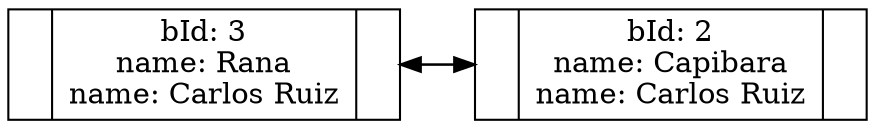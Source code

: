 digraph G {
            rankdir=LR;
            node[shape=record, height=.1]
        nodo1[label="{<f1>|bId: 3\nname: Rana\nname: Carlos Ruiz\n|<f2>}"];
nodo2[label="{<f1>|bId: 2\nname: Capibara\nname: Carlos Ruiz\n|<f2>}"];
nodo1:f2 -> nodo2:f1;
nodo2:f1 -> nodo1:f2;
}